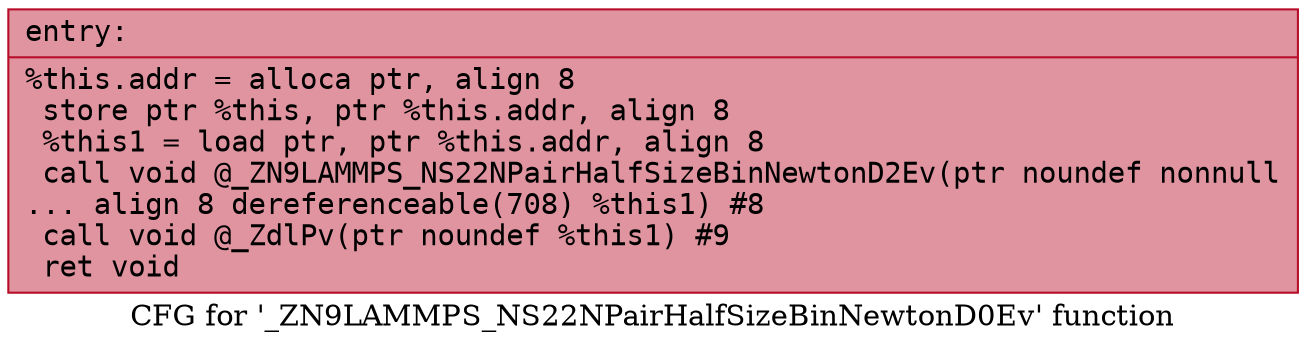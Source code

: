 digraph "CFG for '_ZN9LAMMPS_NS22NPairHalfSizeBinNewtonD0Ev' function" {
	label="CFG for '_ZN9LAMMPS_NS22NPairHalfSizeBinNewtonD0Ev' function";

	Node0x557502f42590 [shape=record,color="#b70d28ff", style=filled, fillcolor="#b70d2870" fontname="Courier",label="{entry:\l|  %this.addr = alloca ptr, align 8\l  store ptr %this, ptr %this.addr, align 8\l  %this1 = load ptr, ptr %this.addr, align 8\l  call void @_ZN9LAMMPS_NS22NPairHalfSizeBinNewtonD2Ev(ptr noundef nonnull\l... align 8 dereferenceable(708) %this1) #8\l  call void @_ZdlPv(ptr noundef %this1) #9\l  ret void\l}"];
}
